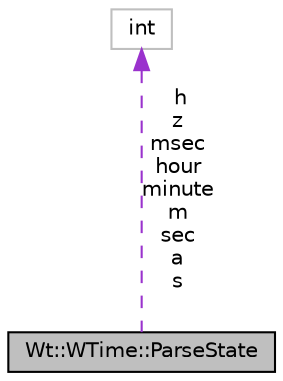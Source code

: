 digraph "Wt::WTime::ParseState"
{
 // LATEX_PDF_SIZE
  edge [fontname="Helvetica",fontsize="10",labelfontname="Helvetica",labelfontsize="10"];
  node [fontname="Helvetica",fontsize="10",shape=record];
  Node1 [label="Wt::WTime::ParseState",height=0.2,width=0.4,color="black", fillcolor="grey75", style="filled", fontcolor="black",tooltip=" "];
  Node2 -> Node1 [dir="back",color="darkorchid3",fontsize="10",style="dashed",label=" h\nz\nmsec\nhour\nminute\nm\nsec\na\ns" ];
  Node2 [label="int",height=0.2,width=0.4,color="grey75", fillcolor="white", style="filled",tooltip=" "];
}
